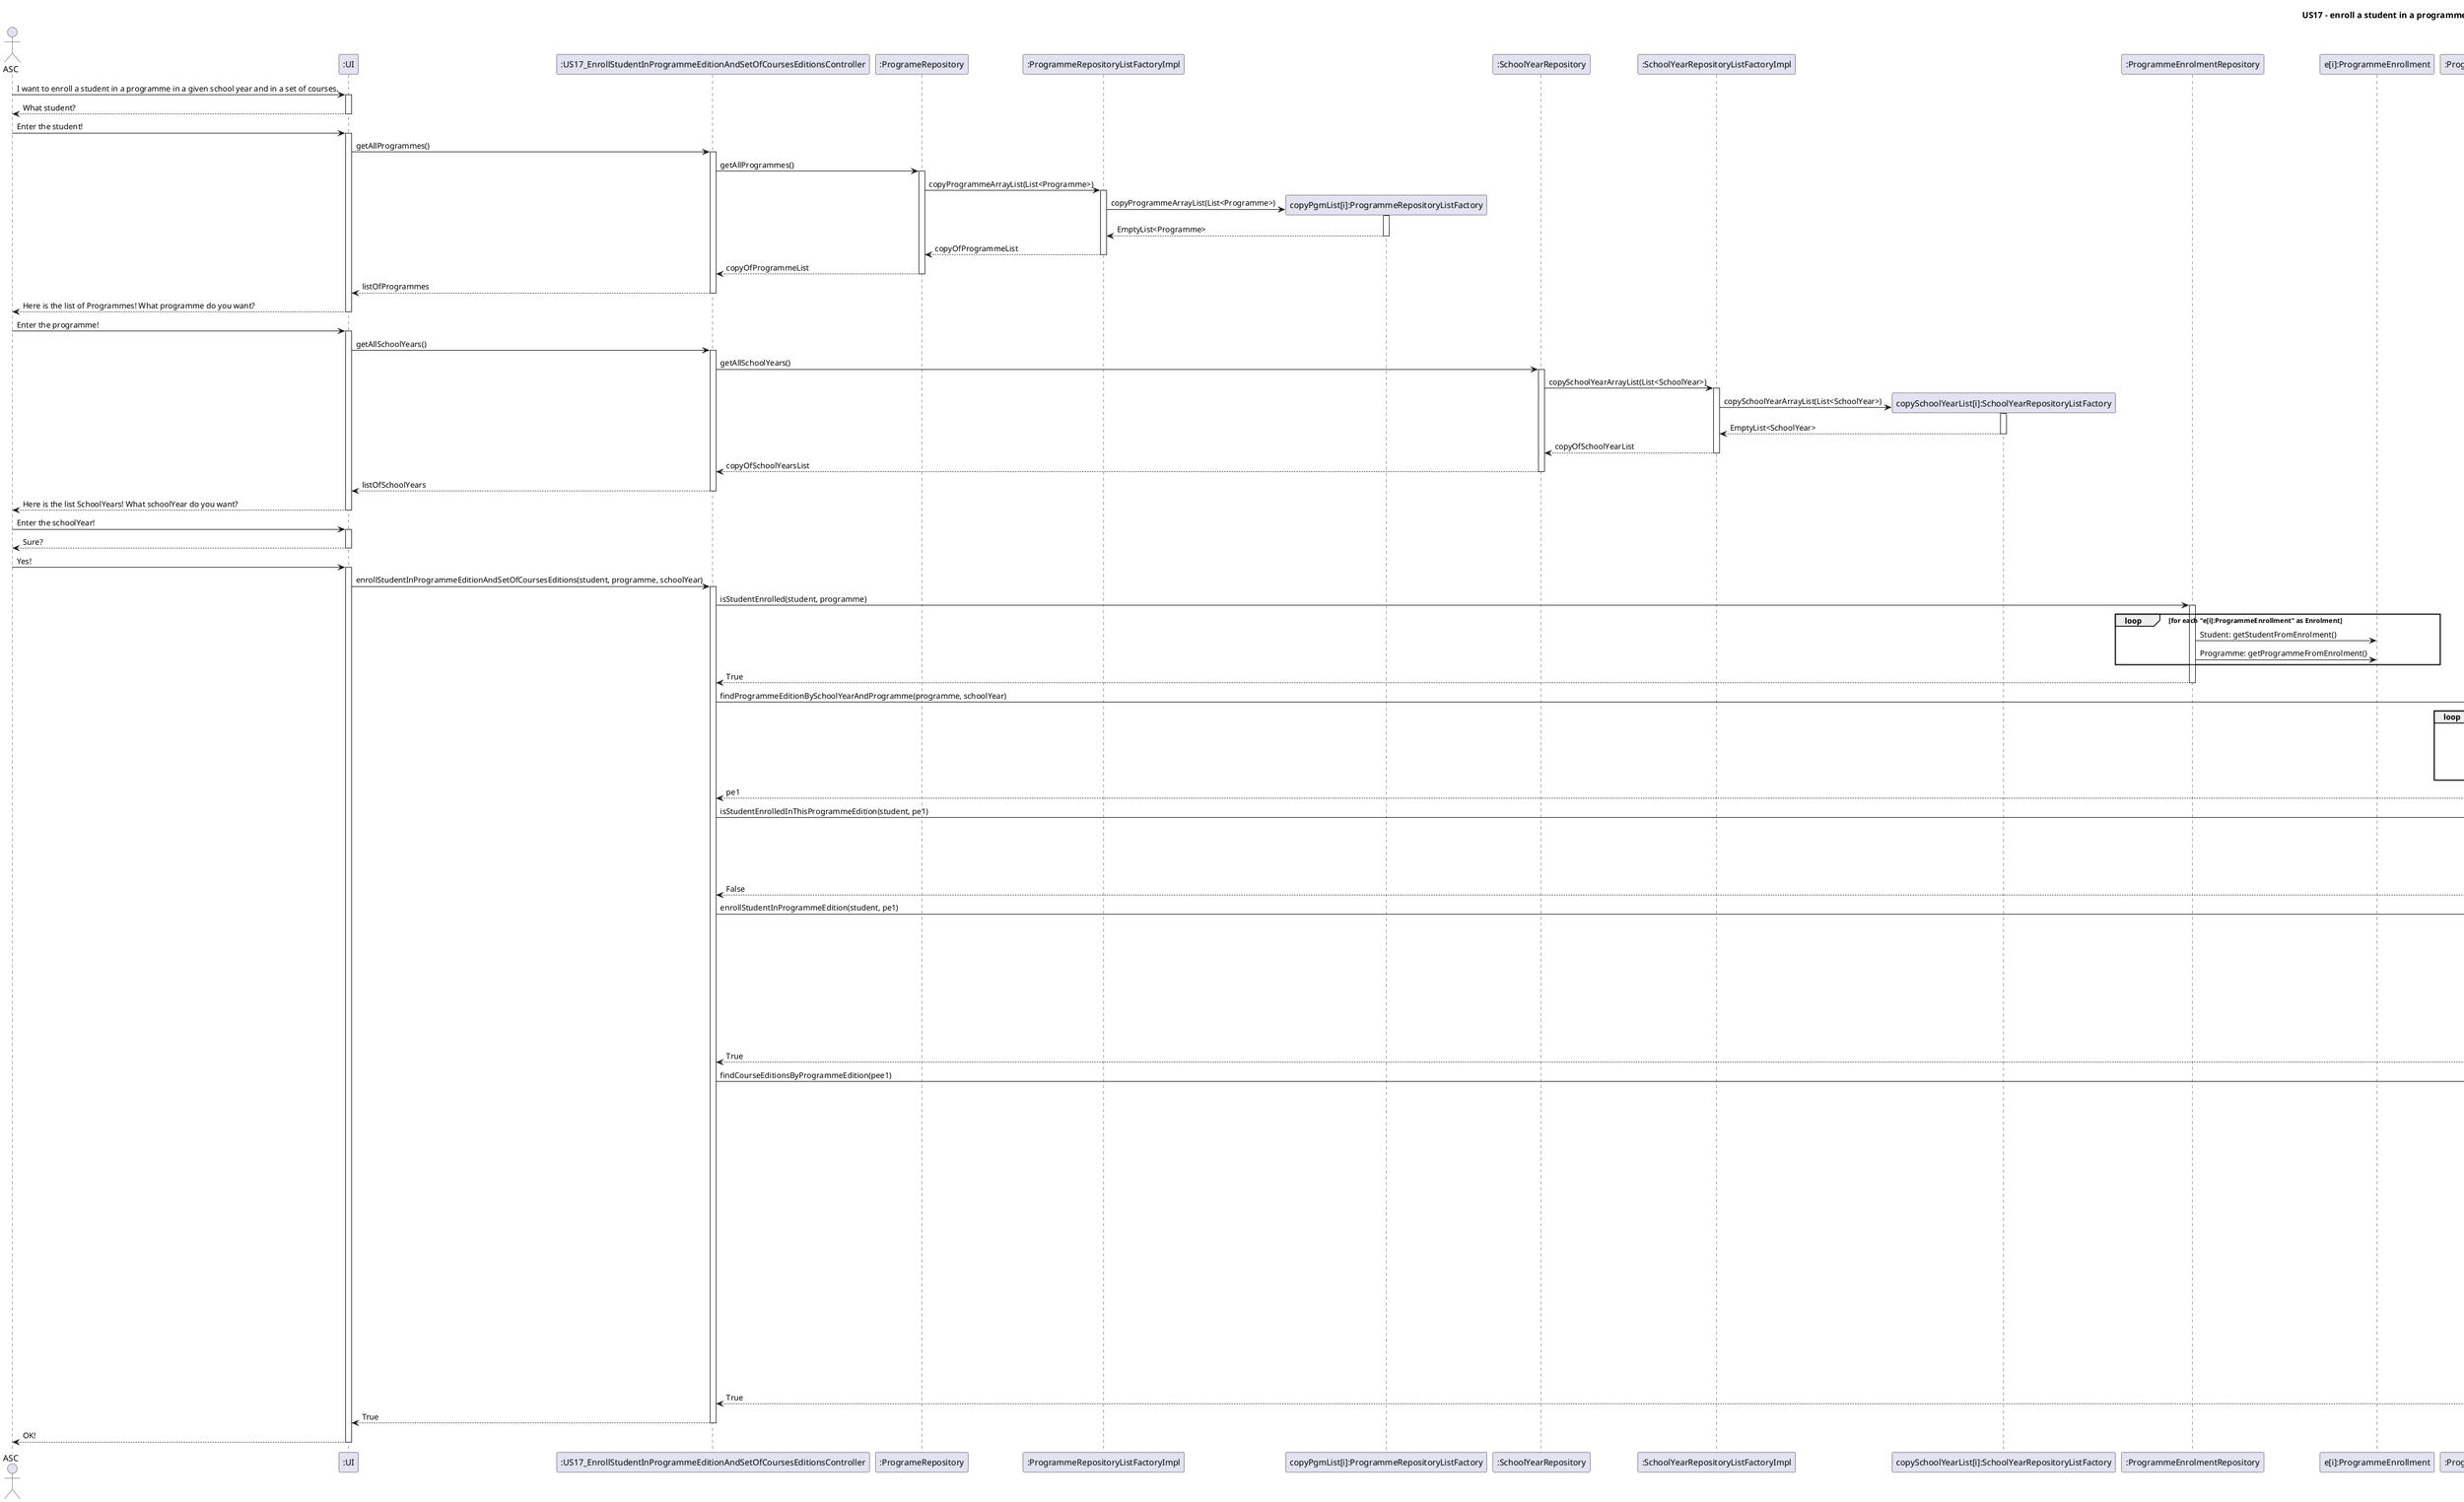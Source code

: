@startuml
title US17 - enroll a student in a programme in a given school year and in a set of courses
actor ASC
participant ":UI" as UI
ASC -> UI : I want to enroll a student in a programme in a given school year and in a set of courses.
activate UI
UI --> ASC : What student?
deactivate UI
ASC -> UI : Enter the student!

activate UI
participant ":US17_EnrollStudentInProgrammeEditionAndSetOfCoursesEditionsController" as Controller
UI -> Controller : getAllProgrammes()
activate Controller
participant ":ProgrameRepository" as ProgrammeRepository
Controller -> ProgrammeRepository : getAllProgrammes()
activate ProgrammeRepository
participant ":ProgrammeRepositoryListFactoryImpl" as ProgrammeRepositoryListFactoryImpl
ProgrammeRepository -> ProgrammeRepositoryListFactoryImpl : copyProgrammeArrayList(List<Programme>)
activate ProgrammeRepositoryListFactoryImpl
create "copyPgmList[i]:ProgrammeRepositoryListFactory"
ProgrammeRepositoryListFactoryImpl -> "copyPgmList[i]:ProgrammeRepositoryListFactory": copyProgrammeArrayList(List<Programme>)
activate "copyPgmList[i]:ProgrammeRepositoryListFactory"
"copyPgmList[i]:ProgrammeRepositoryListFactory" --> ProgrammeRepositoryListFactoryImpl: EmptyList<Programme>
deactivate "copyPgmList[i]:ProgrammeRepositoryListFactory"
ProgrammeRepositoryListFactoryImpl --> ProgrammeRepository : copyOfProgrammeList
deactivate ProgrammeRepositoryListFactoryImpl
ProgrammeRepository --> Controller : copyOfProgrammeList
deactivate ProgrammeRepository
Controller --> UI : listOfProgrammes
deactivate Controller
UI --> ASC : Here is the list of Programmes! What programme do you want?
deactivate UI
ASC -> UI : Enter the programme!

activate UI
participant ":SchoolYearRepository" as SchoolYearRepository
UI -> Controller : getAllSchoolYears()
activate Controller
participant ":SchoolYearRepository" as SchoolYearRepository
Controller -> SchoolYearRepository : getAllSchoolYears()
activate SchoolYearRepository
participant ":SchoolYearRepositoryListFactoryImpl" as SchoolYearRepositoryListFactoryImpl
SchoolYearRepository -> SchoolYearRepositoryListFactoryImpl : copySchoolYearArrayList(List<SchoolYear>)
activate SchoolYearRepositoryListFactoryImpl
create "copySchoolYearList[i]:SchoolYearRepositoryListFactory"
SchoolYearRepositoryListFactoryImpl -> "copySchoolYearList[i]:SchoolYearRepositoryListFactory": copySchoolYearArrayList(List<SchoolYear>)
activate "copySchoolYearList[i]:SchoolYearRepositoryListFactory"
"copySchoolYearList[i]:SchoolYearRepositoryListFactory" --> SchoolYearRepositoryListFactoryImpl: EmptyList<SchoolYear>
deactivate "copySchoolYearList[i]:SchoolYearRepositoryListFactory"
SchoolYearRepositoryListFactoryImpl --> SchoolYearRepository : copyOfSchoolYearList
deactivate SchoolYearRepositoryListFactoryImpl
SchoolYearRepository --> Controller : copyOfSchoolYearsList
deactivate SchoolYearRepository
Controller --> UI : listOfSchoolYears
deactivate Controller
UI --> ASC : Here is the list SchoolYears! What schoolYear do you want?
deactivate UI
ASC -> UI : Enter the schoolYear!
activate UI
UI --> ASC : Sure?
deactivate UI
ASC -> UI : Yes!

activate UI
UI -> Controller : enrollStudentInProgrammeEditionAndSetOfCoursesEditions(student, programme, schoolYear)
activate Controller
participant ":ProgrammeEnrolmentRepository" as ProgrammeEnrolmentRepository
Controller -> ProgrammeEnrolmentRepository : isStudentEnrolled(student, programme)
activate ProgrammeEnrolmentRepository
participant "e[i]:ProgrammeEnrollment" as Enrollment
loop for each "e[i]:ProgrammeEnrollment" as Enrolment
ProgrammeEnrolmentRepository -> Enrollment : Student: getStudentFromEnrolment()
ProgrammeEnrolmentRepository -> Enrollment : Programme: getProgrammeFromEnrolment()
end
deactivate Enrollment
ProgrammeEnrolmentRepository --> Controller : True
deactivate ProgrammeEnrolmentRepository
participant ":ProgrammeEditionRepository" as ProgrammeEditionRepository
Controller -> ProgrammeEditionRepository : findProgrammeEditionBySchoolYearAndProgramme(programme, schoolYear)
activate ProgrammeEditionRepository
participant ":ProgrammeEdition" as ProgrammeEdition
loop for each "pe[i]:ProgrammeEditionRepository" as ProgrammeEditionRepository
ProgrammeEditionRepository -> ProgrammeEdition : programmeEdition : findProgrammeInProgrammeEdition(programme)
ProgrammeEditionRepository -> ProgrammeEdition : programmeEdition : findSchoolYearInProgrammeEdition(schoolYear)
ProgrammeEdition --> ProgrammeEditionRepository : pe1
end
ProgrammeEditionRepository --> Controller :  pe1
deactivate ProgrammeEditionRepository
participant ":ProgrammeEditionEnrollmentRepo" as ProgrammeEditionEnrollmentRepo
Controller -> ProgrammeEditionEnrollmentRepo : isStudentEnrolledInThisProgrammeEdition(student, pe1)
activate ProgrammeEditionEnrollmentRepo
participant ":ProgrammeEditionEnrollment" as ProgrammeEditionEnrollment
loop for each "pee[i]:ProgrammeEditionEnrollmentRepo" as ProgrammeEditionEnrollmentRepo
participant ":Student" as Student
ProgrammeEditionEnrollmentRepo -> ProgrammeEditionEnrollment: ProgrammeEditionEnrollment: findProgrammeEditionInEnrollment()
ProgrammeEditionEnrollmentRepo -> Student: ProgrammeEditionEnrollment: getUniqueNumber()
participant ":ProgrammeEditionEnrollment" as ProgrammeEditionEnrollment
end
ProgrammeEditionEnrollmentRepo --> Controller : False
deactivate "ProgrammeEditionEnrollmentRepo"
Controller -> ProgrammeEditionEnrollmentRepo : enrollStudentInProgrammeEdition(student, pe1)
activate "ProgrammeEditionEnrollmentRepo"
participant ":ProgrammeEditionEnrollmentFactory" as ProgrammeEditionEnrollmentFactory
ProgrammeEditionEnrollmentRepo -> ProgrammeEditionEnrollmentFactory: newProgrammeEditionEnrollment(student, pe1)
activate ProgrammeEditionEnrollmentFactory
create "pee1:ProgrammeEditionEnrollment"
ProgrammeEditionEnrollmentFactory -> "pee1:ProgrammeEditionEnrollment" : newProgrammeEditionEnrollment(student, pe1)
activate "pee1:ProgrammeEditionEnrollment"
"pee1:ProgrammeEditionEnrollment" --> ProgrammeEditionEnrollmentFactory: pee1
deactivate "pee1:ProgrammeEditionEnrollment"
ProgrammeEditionEnrollmentFactory --> ProgrammeEditionEnrollmentRepo: pee1
deactivate ProgrammeEditionEnrollmentFactory
create "pe[i]:ProgrammeEditionArrayList"
ProgrammeEditionEnrollmentRepo -> "pe[i]:ProgrammeEditionArrayList":  add(pee1)
activate "pe[i]:ProgrammeEditionArrayList"
ProgrammeEditionEnrollmentRepo <-- "pe[i]:ProgrammeEditionArrayList":  True
deactivate "pe[i]:ProgrammeEditionArrayList"
ProgrammeEditionEnrollmentRepo --> Controller : True
deactivate ProgrammeEditionEnrollmentRepo
participant ":CourseEditionRepository" as CourseEditionRepository
Controller -> CourseEditionRepository : findCourseEditionsByProgrammeEdition(pee1)
participant ":CourseEdition" as CourseEdition
participant ":CourseEdition" as CourseEdition
activate CourseEditionRepository
CourseEditionRepository -> CourseEditionListFactory: newArrayList()
activate CourseEditionListFactory
participant ":CourseEditionListFactory" as CourseEditionListFactory
create "ce[i]:CourseEditionArrayList"
CourseEditionListFactory -> "ce[i]:CourseEditionArrayList": newArrayList ()
activate "ce[i]:CourseEditionArrayList"
"ce[i]:CourseEditionArrayList" --> CourseEditionListFactory: EmptyList<CourseEdition>
deactivate "ce[i]:CourseEditionArrayList"
CourseEditionListFactory --> CourseEditionRepository: EmptyList<CourseEdition>
deactivate CourseEditionListFactory
loop for each "ce[i]:CourseEditionRepository" as CourseEditionRepository
CourseEditionRepository -> CourseEdition :  whatProgrammeEditionBelongsThisCourseEdition()
activate CourseEdition
CourseEdition --> CourseEditionRepository : ce1
deactivate CourseEdition
participant ":CourseEditionArrayList" as CourseEditionArrayList
CourseEditionRepository -> "ce[i]:CourseEditionArrayList" :  add(ce1)
activate "ce[i]:CourseEditionArrayList"
"ce[i]:CourseEditionArrayList" --> CourseEditionRepository: True
deactivate "ce[i]:CourseEditionArrayList"
end
participant ":CourseEditionEnrollmentRepository" as CourseEditionEnrollmentRepository
CourseEditionRepository -> CourseEditionEnrollmentRepository : ListOfCourseEditions
deactivate CourseEditionRepository
participant ":CourseEditionEnrollment" as CourseEditionEnrollment
activate CourseEditionEnrollmentRepository
loop for each "cee[i]:CourseEditionEnrollmentRepository" as CourseEditionEnrollmentRepository
CourseEditionEnrollmentRepository -> CourseEditionEnrollment : findByStudentAndEdition(student, cee[i])
CourseEditionEnrollmentRepository -> CourseEditionEnrollment : isPresent()
create CourseEditionEnrollmentHashSet
CourseEditionEnrollmentRepository -> CourseEditionEnrollmentHashSet : enrollStudentInACourseEdition(student, cee1)
activate CourseEditionEnrollmentHashSet
CourseEditionEnrollmentHashSet --> CourseEditionEnrollmentRepository : True
deactivate CourseEditionEnrollmentHashSet
end
CourseEditionEnrollmentRepository --> Controller : True
deactivate CourseEditionEnrollmentRepository
Controller --> UI : True
deactivate Controller
UI --> ASC: OK!
deactivate UI

@enduml